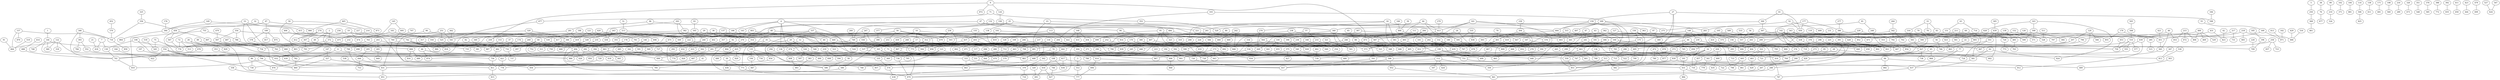 graph G {
 1 -- 144;
 2 -- 49;
 2 -- 732;
 2 -- 372;
 3 -- 512;
 4 -- 136;
 4 -- 143;
 4 -- 186;
 4 -- 844;
 4 -- 413;
 4 -- 883;
 5 -- 250;
 6 -- 886;
 6 -- 876;
 7 -- 418;
 7 -- 130;
 9 -- 259;
 9 -- 872;
 9 -- 124;
 9 -- 473;
 10 -- 17;
 10 -- 606;
 10 -- 459;
 12 -- 546;
 12 -- 136;
 16 -- 710;
 16 -- 715;
 16 -- 191;
 17 -- 537;
 17 -- 573;
 17 -- 425;
 17 -- 494;
 17 -- 728;
 18 -- 863;
 18 -- 464;
 18 -- 361;
 18 -- 276;
 18 -- 208;
 19 -- 412;
 19 -- 674;
 19 -- 550;
 19 -- 857;
 20 -- 526;
 20 -- 546;
 20 -- 654;
 21 -- 418;
 22 -- 746;
 23 -- 883;
 23 -- 261;
 24 -- 656;
 24 -- 814;
 25 -- 138;
 25 -- 340;
 25 -- 749;
 26 -- 829;
 26 -- 676;
 26 -- 777;
 26 -- 586;
 27 -- 783;
 27 -- 598;
 27 -- 159;
 27 -- 582;
 28 -- 602;
 28 -- 721;
 29 -- 446;
 29 -- 270;
 29 -- 314;
 29 -- 178;
 29 -- 355;
 30 -- 434;
 30 -- 771;
 32 -- 866;
 32 -- 456;
 33 -- 78;
 33 -- 316;
 33 -- 83;
 35 -- 135;
 35 -- 590;
 35 -- 201;
 36 -- 381;
 36 -- 416;
 36 -- 40;
 37 -- 732;
 37 -- 205;
 37 -- 297;
 38 -- 76;
 39 -- 466;
 40 -- 642;
 41 -- 785;
 42 -- 823;
 43 -- 100;
 43 -- 181;
 43 -- 474;
 44 -- 886;
 44 -- 874;
 45 -- 416;
 45 -- 868;
 46 -- 653;
 46 -- 565;
 46 -- 699;
 47 -- 366;
 47 -- 94;
 47 -- 484;
 48 -- 781;
 48 -- 236;
 48 -- 92;
 50 -- 240;
 50 -- 858;
 50 -- 366;
 50 -- 204;
 50 -- 679;
 50 -- 253;
 51 -- 213;
 52 -- 283;
 52 -- 650;
 52 -- 409;
 53 -- 364;
 53 -- 735;
 53 -- 415;
 53 -- 790;
 54 -- 557;
 55 -- 169;
 56 -- 746;
 57 -- 846;
 57 -- 233;
 58 -- 586;
 59 -- 793;
 59 -- 214;
 60 -- 311;
 60 -- 297;
 60 -- 504;
 60 -- 626;
 61 -- 650;
 61 -- 300;
 62 -- 341;
 62 -- 824;
 62 -- 581;
 63 -- 151;
 63 -- 714;
 64 -- 413;
 64 -- 180;
 64 -- 509;
 64 -- 261;
 65 -- 88;
 66 -- 830;
 66 -- 521;
 66 -- 798;
 66 -- 373;
 66 -- 719;
 67 -- 189;
 67 -- 227;
 67 -- 567;
 69 -- 500;
 69 -- 855;
 70 -- 401;
 71 -- 477;
 71 -- 352;
 72 -- 513;
 72 -- 205;
 72 -- 776;
 73 -- 879;
 73 -- 416;
 73 -- 795;
 74 -- 108;
 74 -- 883;
 75 -- 776;
 75 -- 545;
 76 -- 677;
 77 -- 751;
 77 -- 637;
 79 -- 571;
 79 -- 522;
 80 -- 224;
 81 -- 275;
 81 -- 248;
 82 -- 712;
 83 -- 553;
 84 -- 489;
 84 -- 288;
 84 -- 682;
 85 -- 416;
 85 -- 764;
 86 -- 730;
 86 -- 876;
 87 -- 241;
 87 -- 693;
 87 -- 359;
 88 -- 612;
 88 -- 348;
 89 -- 754;
 90 -- 699;
 90 -- 763;
 91 -- 664;
 92 -- 201;
 92 -- 841;
 92 -- 633;
 93 -- 165;
 94 -- 407;
 95 -- 883;
 95 -- 573;
 95 -- 323;
 95 -- 398;
 95 -- 699;
 96 -- 281;
 96 -- 186;
 97 -- 576;
 97 -- 389;
 99 -- 210;
 100 -- 745;
 100 -- 767;
 100 -- 463;
 101 -- 643;
 101 -- 278;
 102 -- 371;
 103 -- 204;
 103 -- 200;
 104 -- 881;
 105 -- 671;
 105 -- 441;
 106 -- 756;
 106 -- 706;
 106 -- 130;
 108 -- 616;
 108 -- 634;
 109 -- 858;
 109 -- 793;
 109 -- 643;
 109 -- 504;
 111 -- 460;
 111 -- 202;
 112 -- 167;
 112 -- 424;
 112 -- 634;
 112 -- 359;
 113 -- 129;
 113 -- 422;
 114 -- 506;
 117 -- 333;
 118 -- 759;
 118 -- 290;
 118 -- 471;
 118 -- 662;
 119 -- 428;
 120 -- 566;
 120 -- 207;
 120 -- 667;
 121 -- 419;
 121 -- 698;
 122 -- 360;
 122 -- 664;
 122 -- 318;
 122 -- 608;
 123 -- 766;
 123 -- 335;
 123 -- 831;
 124 -- 338;
 126 -- 485;
 127 -- 401;
 127 -- 575;
 129 -- 537;
 130 -- 741;
 131 -- 603;
 132 -- 221;
 132 -- 539;
 134 -- 768;
 135 -- 837;
 135 -- 734;
 135 -- 194;
 136 -- 333;
 136 -- 408;
 137 -- 675;
 137 -- 365;
 138 -- 839;
 139 -- 485;
 140 -- 342;
 140 -- 482;
 142 -- 374;
 142 -- 438;
 142 -- 267;
 142 -- 426;
 142 -- 553;
 142 -- 441;
 144 -- 748;
 144 -- 663;
 144 -- 360;
 144 -- 632;
 145 -- 695;
 145 -- 475;
 147 -- 327;
 148 -- 156;
 148 -- 745;
 148 -- 239;
 148 -- 236;
 149 -- 760;
 149 -- 364;
 150 -- 557;
 150 -- 811;
 150 -- 175;
 150 -- 209;
 151 -- 797;
 151 -- 209;
 152 -- 671;
 152 -- 528;
 153 -- 887;
 155 -- 749;
 155 -- 647;
 155 -- 455;
 156 -- 447;
 157 -- 716;
 157 -- 870;
 157 -- 664;
 158 -- 611;
 159 -- 363;
 159 -- 520;
 159 -- 801;
 159 -- 464;
 160 -- 348;
 160 -- 449;
 161 -- 413;
 161 -- 275;
 161 -- 503;
 161 -- 278;
 163 -- 308;
 163 -- 824;
 163 -- 628;
 164 -- 622;
 165 -- 240;
 166 -- 466;
 168 -- 433;
 168 -- 454;
 168 -- 422;
 169 -- 871;
 169 -- 639;
 170 -- 443;
 170 -- 764;
 170 -- 521;
 170 -- 775;
 171 -- 681;
 173 -- 448;
 173 -- 369;
 173 -- 643;
 173 -- 632;
 173 -- 834;
 174 -- 201;
 174 -- 754;
 175 -- 446;
 175 -- 495;
 176 -- 364;
 177 -- 266;
 177 -- 386;
 177 -- 650;
 178 -- 735;
 179 -- 855;
 179 -- 285;
 180 -- 573;
 180 -- 463;
 180 -- 495;
 181 -- 299;
 182 -- 871;
 183 -- 674;
 183 -- 509;
 184 -- 598;
 185 -- 196;
 186 -- 328;
 186 -- 455;
 186 -- 451;
 187 -- 590;
 187 -- 764;
 188 -- 525;
 188 -- 781;
 189 -- 875;
 189 -- 817;
 189 -- 578;
 191 -- 631;
 192 -- 726;
 193 -- 819;
 193 -- 437;
 193 -- 485;
 194 -- 847;
 196 -- 709;
 197 -- 632;
 198 -- 560;
 199 -- 801;
 199 -- 341;
 199 -- 499;
 200 -- 464;
 200 -- 783;
 200 -- 497;
 200 -- 283;
 201 -- 335;
 201 -- 621;
 202 -- 295;
 202 -- 435;
 202 -- 767;
 203 -- 621;
 203 -- 265;
 203 -- 498;
 204 -- 604;
 205 -- 644;
 205 -- 331;
 206 -- 486;
 206 -- 271;
 206 -- 504;
 207 -- 809;
 207 -- 495;
 208 -- 610;
 208 -- 245;
 209 -- 295;
 210 -- 324;
 211 -- 724;
 211 -- 792;
 211 -- 561;
 213 -- 259;
 213 -- 587;
 213 -- 355;
 214 -- 475;
 214 -- 366;
 215 -- 806;
 215 -- 672;
 215 -- 653;
 216 -- 289;
 217 -- 451;
 217 -- 731;
 218 -- 796;
 218 -- 666;
 218 -- 665;
 219 -- 594;
 219 -- 608;
 221 -- 599;
 222 -- 860;
 222 -- 591;
 222 -- 540;
 223 -- 867;
 224 -- 828;
 224 -- 839;
 225 -- 821;
 227 -- 742;
 228 -- 709;
 229 -- 852;
 229 -- 792;
 229 -- 800;
 230 -- 304;
 232 -- 498;
 233 -- 540;
 233 -- 501;
 233 -- 331;
 234 -- 679;
 234 -- 858;
 235 -- 311;
 235 -- 468;
 236 -- 254;
 237 -- 688;
 237 -- 709;
 237 -- 365;
 238 -- 746;
 238 -- 312;
 239 -- 787;
 239 -- 350;
 240 -- 282;
 240 -- 292;
 241 -- 800;
 241 -- 445;
 242 -- 846;
 242 -- 460;
 243 -- 706;
 243 -- 312;
 243 -- 436;
 245 -- 741;
 246 -- 655;
 246 -- 646;
 247 -- 556;
 247 -- 759;
 247 -- 509;
 248 -- 447;
 250 -- 368;
 251 -- 541;
 251 -- 525;
 251 -- 740;
 252 -- 404;
 252 -- 712;
 256 -- 674;
 258 -- 723;
 258 -- 657;
 258 -- 404;
 260 -- 749;
 261 -- 485;
 261 -- 760;
 263 -- 656;
 264 -- 542;
 265 -- 849;
 266 -- 631;
 266 -- 379;
 266 -- 831;
 267 -- 879;
 268 -- 537;
 269 -- 887;
 269 -- 282;
 270 -- 804;
 271 -- 867;
 273 -- 416;
 274 -- 803;
 274 -- 417;
 274 -- 412;
 274 -- 307;
 276 -- 449;
 277 -- 386;
 278 -- 448;
 279 -- 413;
 281 -- 419;
 281 -- 349;
 282 -- 618;
 282 -- 626;
 283 -- 295;
 284 -- 398;
 284 -- 747;
 284 -- 361;
 285 -- 515;
 286 -- 715;
 288 -- 841;
 290 -- 496;
 293 -- 436;
 293 -- 843;
 293 -- 382;
 294 -- 490;
 296 -- 821;
 296 -- 656;
 296 -- 802;
 300 -- 340;
 300 -- 367;
 302 -- 379;
 303 -- 489;
 304 -- 865;
 304 -- 401;
 305 -- 439;
 306 -- 448;
 306 -- 463;
 307 -- 775;
 307 -- 793;
 307 -- 381;
 308 -- 571;
 308 -- 384;
 308 -- 599;
 308 -- 587;
 310 -- 708;
 310 -- 590;
 312 -- 580;
 312 -- 775;
 313 -- 582;
 313 -- 841;
 313 -- 574;
 314 -- 425;
 315 -- 441;
 315 -- 852;
 315 -- 596;
 316 -- 583;
 317 -- 482;
 320 -- 366;
 320 -- 887;
 321 -- 501;
 322 -- 605;
 322 -- 483;
 322 -- 721;
 325 -- 356;
 326 -- 673;
 327 -- 778;
 327 -- 860;
 328 -- 887;
 328 -- 750;
 329 -- 691;
 330 -- 655;
 330 -- 641;
 330 -- 832;
 330 -- 803;
 331 -- 637;
 332 -- 767;
 332 -- 350;
 333 -- 843;
 333 -- 379;
 334 -- 728;
 334 -- 534;
 335 -- 574;
 337 -- 440;
 337 -- 481;
 337 -- 586;
 337 -- 771;
 338 -- 441;
 338 -- 377;
 340 -- 564;
 340 -- 705;
 340 -- 739;
 341 -- 779;
 342 -- 369;
 342 -- 844;
 343 -- 378;
 343 -- 528;
 343 -- 606;
 346 -- 393;
 346 -- 716;
 346 -- 741;
 347 -- 813;
 350 -- 834;
 351 -- 548;
 352 -- 520;
 353 -- 782;
 354 -- 507;
 354 -- 460;
 354 -- 786;
 356 -- 716;
 356 -- 456;
 357 -- 502;
 358 -- 851;
 361 -- 405;
 362 -- 455;
 362 -- 724;
 364 -- 864;
 365 -- 736;
 365 -- 801;
 366 -- 684;
 367 -- 832;
 367 -- 451;
 368 -- 461;
 372 -- 762;
 372 -- 632;
 372 -- 494;
 372 -- 474;
 373 -- 877;
 373 -- 680;
 373 -- 813;
 373 -- 670;
 373 -- 747;
 374 -- 559;
 375 -- 739;
 375 -- 427;
 375 -- 496;
 376 -- 585;
 377 -- 390;
 378 -- 458;
 378 -- 719;
 379 -- 718;
 380 -- 790;
 380 -- 692;
 382 -- 503;
 382 -- 417;
 383 -- 683;
 386 -- 575;
 386 -- 796;
 386 -- 391;
 387 -- 595;
 387 -- 449;
 388 -- 772;
 389 -- 878;
 390 -- 776;
 391 -- 821;
 391 -- 854;
 392 -- 835;
 393 -- 552;
 393 -- 784;
 394 -- 845;
 398 -- 540;
 398 -- 828;
 400 -- 529;
 400 -- 469;
 400 -- 806;
 400 -- 805;
 401 -- 612;
 401 -- 646;
 401 -- 678;
 402 -- 432;
 403 -- 814;
 403 -- 742;
 404 -- 733;
 405 -- 844;
 405 -- 559;
 406 -- 475;
 407 -- 606;
 407 -- 790;
 408 -- 683;
 410 -- 700;
 410 -- 606;
 411 -- 450;
 412 -- 498;
 413 -- 595;
 413 -- 493;
 414 -- 488;
 415 -- 539;
 417 -- 746;
 419 -- 752;
 420 -- 509;
 420 -- 541;
 421 -- 451;
 422 -- 680;
 422 -- 449;
 423 -- 444;
 425 -- 687;
 425 -- 480;
 425 -- 820;
 426 -- 861;
 426 -- 722;
 428 -- 627;
 429 -- 666;
 430 -- 600;
 430 -- 457;
 431 -- 797;
 431 -- 823;
 432 -- 774;
 435 -- 522;
 435 -- 705;
 437 -- 775;
 438 -- 840;
 439 -- 852;
 439 -- 551;
 439 -- 602;
 439 -- 720;
 439 -- 599;
 440 -- 821;
 440 -- 523;
 441 -- 809;
 442 -- 541;
 443 -- 774;
 445 -- 601;
 446 -- 608;
 449 -- 867;
 451 -- 565;
 452 -- 570;
 453 -- 759;
 455 -- 708;
 455 -- 775;
 456 -- 567;
 456 -- 607;
 456 -- 630;
 457 -- 710;
 459 -- 524;
 462 -- 739;
 463 -- 853;
 463 -- 768;
 464 -- 473;
 464 -- 603;
 465 -- 866;
 465 -- 873;
 466 -- 576;
 467 -- 499;
 470 -- 507;
 472 -- 581;
 472 -- 877;
 472 -- 780;
 473 -- 481;
 473 -- 809;
 474 -- 490;
 477 -- 689;
 479 -- 609;
 481 -- 579;
 481 -- 844;
 482 -- 756;
 483 -- 629;
 484 -- 879;
 484 -- 603;
 485 -- 703;
 487 -- 762;
 488 -- 741;
 493 -- 573;
 493 -- 751;
 494 -- 626;
 494 -- 886;
 494 -- 574;
 495 -- 799;
 496 -- 848;
 500 -- 840;
 502 -- 774;
 502 -- 826;
 503 -- 663;
 505 -- 508;
 506 -- 825;
 507 -- 860;
 507 -- 762;
 508 -- 510;
 509 -- 879;
 510 -- 759;
 510 -- 555;
 510 -- 577;
 510 -- 606;
 511 -- 528;
 512 -- 777;
 516 -- 666;
 518 -- 545;
 519 -- 664;
 523 -- 670;
 525 -- 732;
 526 -- 721;
 526 -- 597;
 527 -- 624;
 530 -- 813;
 533 -- 557;
 534 -- 715;
 534 -- 736;
 535 -- 595;
 535 -- 836;
 537 -- 736;
 538 -- 831;
 539 -- 569;
 540 -- 596;
 542 -- 702;
 542 -- 792;
 542 -- 557;
 547 -- 624;
 550 -- 846;
 551 -- 627;
 551 -- 581;
 552 -- 801;
 553 -- 667;
 554 -- 632;
 554 -- 730;
 554 -- 874;
 554 -- 622;
 555 -- 886;
 559 -- 853;
 564 -- 569;
 564 -- 640;
 565 -- 724;
 567 -- 776;
 569 -- 632;
 569 -- 874;
 570 -- 716;
 574 -- 638;
 576 -- 668;
 578 -- 660;
 579 -- 740;
 579 -- 586;
 580 -- 851;
 581 -- 637;
 583 -- 627;
 584 -- 692;
 584 -- 766;
 587 -- 840;
 587 -- 642;
 589 -- 805;
 589 -- 828;
 590 -- 865;
 592 -- 728;
 595 -- 678;
 595 -- 783;
 596 -- 652;
 596 -- 837;
 600 -- 635;
 601 -- 722;
 603 -- 656;
 604 -- 614;
 605 -- 798;
 605 -- 861;
 607 -- 684;
 607 -- 754;
 613 -- 871;
 614 -- 694;
 614 -- 710;
 616 -- 827;
 616 -- 691;
 617 -- 634;
 617 -- 638;
 617 -- 631;
 618 -- 785;
 619 -- 821;
 619 -- 807;
 621 -- 778;
 623 -- 863;
 627 -- 738;
 627 -- 830;
 627 -- 764;
 628 -- 647;
 630 -- 811;
 631 -- 884;
 631 -- 787;
 632 -- 831;
 633 -- 690;
 637 -- 787;
 639 -- 812;
 639 -- 759;
 642 -- 688;
 644 -- 753;
 644 -- 856;
 652 -- 841;
 654 -- 856;
 660 -- 782;
 662 -- 670;
 663 -- 751;
 663 -- 845;
 663 -- 850;
 668 -- 865;
 669 -- 692;
 670 -- 771;
 675 -- 732;
 676 -- 741;
 678 -- 728;
 684 -- 816;
 684 -- 689;
 685 -- 690;
 687 -- 730;
 688 -- 857;
 690 -- 771;
 693 -- 732;
 694 -- 777;
 695 -- 760;
 696 -- 844;
 699 -- 858;
 699 -- 712;
 705 -- 837;
 706 -- 831;
 707 -- 760;
 708 -- 844;
 712 -- 756;
 716 -- 859;
 720 -- 773;
 726 -- 837;
 727 -- 886;
 727 -- 774;
 729 -- 778;
 732 -- 737;
 736 -- 879;
 741 -- 810;
 742 -- 809;
 742 -- 880;
 742 -- 818;
 744 -- 827;
 745 -- 830;
 749 -- 804;
 749 -- 858;
 751 -- 812;
 755 -- 786;
 755 -- 810;
 756 -- 811;
 760 -- 807;
 760 -- 831;
 763 -- 776;
 771 -- 879;
 782 -- 860;
 786 -- 803;
 794 -- 860;
 794 -- 810;
 796 -- 821;
 799 -- 853;
 805 -- 863;
 807 -- 883;
 811 -- 815;
 830 -- 861;
 830 -- 853;
 830 -- 843;
 831 -- 851;
}
